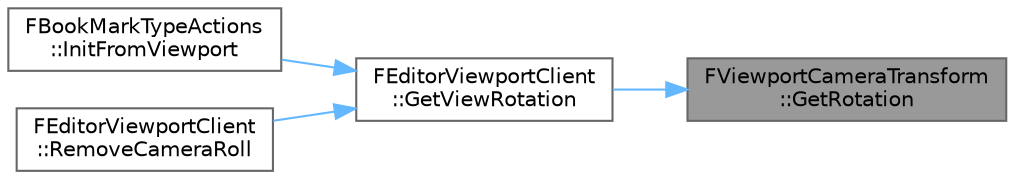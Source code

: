 digraph "FViewportCameraTransform::GetRotation"
{
 // INTERACTIVE_SVG=YES
 // LATEX_PDF_SIZE
  bgcolor="transparent";
  edge [fontname=Helvetica,fontsize=10,labelfontname=Helvetica,labelfontsize=10];
  node [fontname=Helvetica,fontsize=10,shape=box,height=0.2,width=0.4];
  rankdir="RL";
  Node1 [id="Node000001",label="FViewportCameraTransform\l::GetRotation",height=0.2,width=0.4,color="gray40", fillcolor="grey60", style="filled", fontcolor="black",tooltip=" "];
  Node1 -> Node2 [id="edge1_Node000001_Node000002",dir="back",color="steelblue1",style="solid",tooltip=" "];
  Node2 [id="Node000002",label="FEditorViewportClient\l::GetViewRotation",height=0.2,width=0.4,color="grey40", fillcolor="white", style="filled",URL="$df/d9e/classFEditorViewportClient.html#a0d847c414cab7330365d829a57c1500a",tooltip=" "];
  Node2 -> Node3 [id="edge2_Node000002_Node000003",dir="back",color="steelblue1",style="solid",tooltip=" "];
  Node3 [id="Node000003",label="FBookMarkTypeActions\l::InitFromViewport",height=0.2,width=0.4,color="grey40", fillcolor="white", style="filled",URL="$d6/dd0/classFBookMarkTypeActions.html#a10b14a07a93611287643016acb60e671",tooltip="Called to initialize the given bookmark from the given Viewport."];
  Node2 -> Node4 [id="edge3_Node000002_Node000004",dir="back",color="steelblue1",style="solid",tooltip=" "];
  Node4 [id="Node000004",label="FEditorViewportClient\l::RemoveCameraRoll",height=0.2,width=0.4,color="grey40", fillcolor="white", style="filled",URL="$df/d9e/classFEditorViewportClient.html#a58d96fdfc9bbb76a7d9cce4967981c70",tooltip=" "];
}
